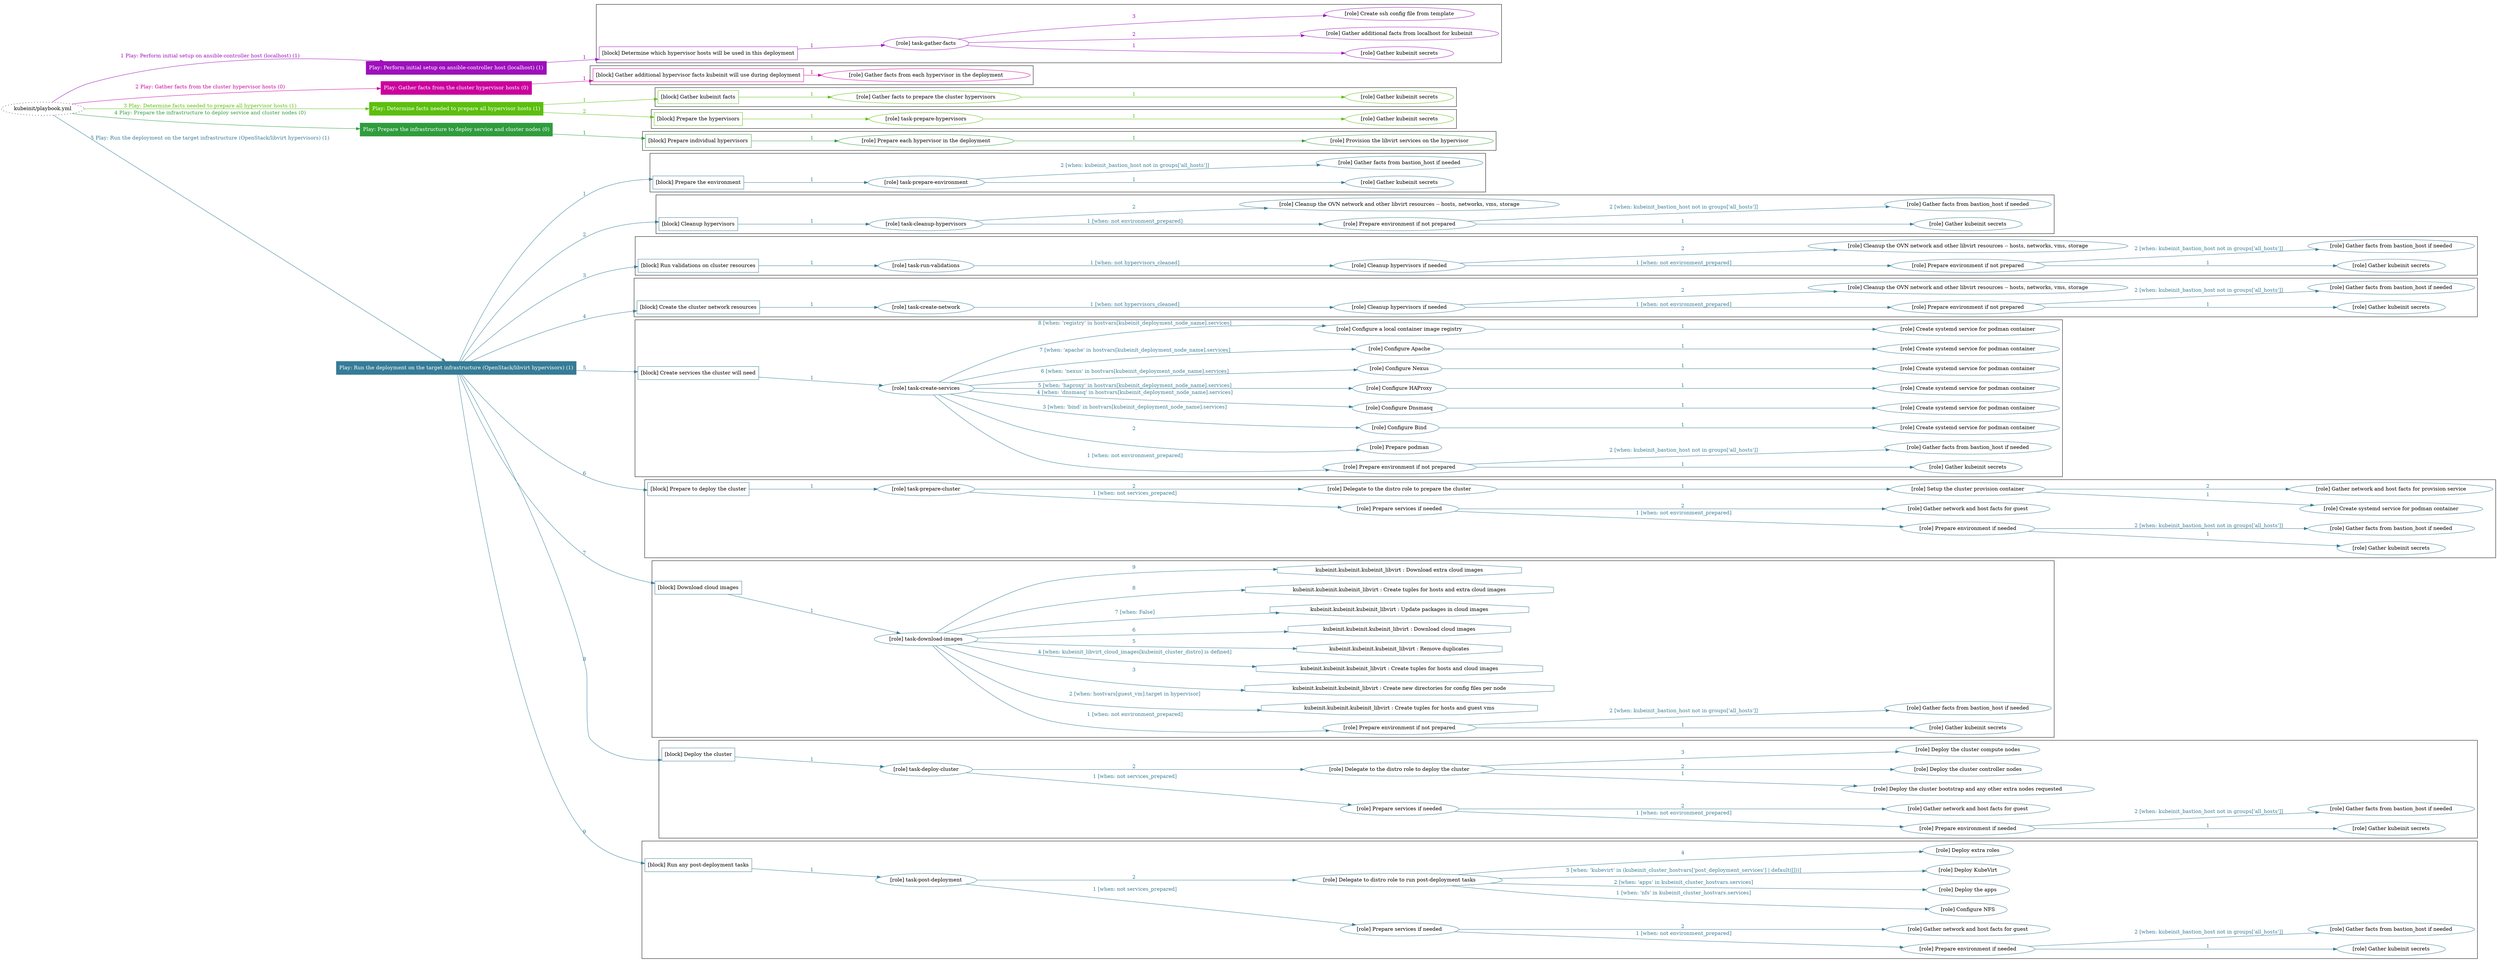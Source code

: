 digraph {
	graph [concentrate=true ordering=in rankdir=LR ratio=fill]
	edge [esep=5 sep=10]
	"kubeinit/playbook.yml" [URL="/home/runner/work/kubeinit/kubeinit/kubeinit/playbook.yml" id=playbook_fc5e6759 style=dotted]
	"kubeinit/playbook.yml" -> play_b475da2d [label="1 Play: Perform initial setup on ansible-controller host (localhost) (1)" color="#9e10bc" fontcolor="#9e10bc" id=edge_play_b475da2d labeltooltip="1 Play: Perform initial setup on ansible-controller host (localhost) (1)" tooltip="1 Play: Perform initial setup on ansible-controller host (localhost) (1)"]
	subgraph "Play: Perform initial setup on ansible-controller host (localhost) (1)" {
		play_b475da2d [label="Play: Perform initial setup on ansible-controller host (localhost) (1)" URL="/home/runner/work/kubeinit/kubeinit/kubeinit/playbook.yml" color="#9e10bc" fontcolor="#ffffff" id=play_b475da2d shape=box style=filled tooltip=localhost]
		play_b475da2d -> block_e7aa1f6e [label=1 color="#9e10bc" fontcolor="#9e10bc" id=edge_block_e7aa1f6e labeltooltip=1 tooltip=1]
		subgraph cluster_block_e7aa1f6e {
			block_e7aa1f6e [label="[block] Determine which hypervisor hosts will be used in this deployment" URL="/home/runner/work/kubeinit/kubeinit/kubeinit/playbook.yml" color="#9e10bc" id=block_e7aa1f6e labeltooltip="Determine which hypervisor hosts will be used in this deployment" shape=box tooltip="Determine which hypervisor hosts will be used in this deployment"]
			block_e7aa1f6e -> role_dd2f305f [label="1 " color="#9e10bc" fontcolor="#9e10bc" id=edge_role_dd2f305f labeltooltip="1 " tooltip="1 "]
			subgraph "task-gather-facts" {
				role_dd2f305f [label="[role] task-gather-facts" URL="/home/runner/work/kubeinit/kubeinit/kubeinit/playbook.yml" color="#9e10bc" id=role_dd2f305f tooltip="task-gather-facts"]
				role_dd2f305f -> role_f7449ebb [label="1 " color="#9e10bc" fontcolor="#9e10bc" id=edge_role_f7449ebb labeltooltip="1 " tooltip="1 "]
				subgraph "Gather kubeinit secrets" {
					role_f7449ebb [label="[role] Gather kubeinit secrets" URL="/home/runner/.ansible/collections/ansible_collections/kubeinit/kubeinit/roles/kubeinit_prepare/tasks/build_hypervisors_group.yml" color="#9e10bc" id=role_f7449ebb tooltip="Gather kubeinit secrets"]
				}
				role_dd2f305f -> role_ba2d5800 [label="2 " color="#9e10bc" fontcolor="#9e10bc" id=edge_role_ba2d5800 labeltooltip="2 " tooltip="2 "]
				subgraph "Gather additional facts from localhost for kubeinit" {
					role_ba2d5800 [label="[role] Gather additional facts from localhost for kubeinit" URL="/home/runner/.ansible/collections/ansible_collections/kubeinit/kubeinit/roles/kubeinit_prepare/tasks/build_hypervisors_group.yml" color="#9e10bc" id=role_ba2d5800 tooltip="Gather additional facts from localhost for kubeinit"]
				}
				role_dd2f305f -> role_0512c945 [label="3 " color="#9e10bc" fontcolor="#9e10bc" id=edge_role_0512c945 labeltooltip="3 " tooltip="3 "]
				subgraph "Create ssh config file from template" {
					role_0512c945 [label="[role] Create ssh config file from template" URL="/home/runner/.ansible/collections/ansible_collections/kubeinit/kubeinit/roles/kubeinit_prepare/tasks/build_hypervisors_group.yml" color="#9e10bc" id=role_0512c945 tooltip="Create ssh config file from template"]
				}
			}
		}
	}
	"kubeinit/playbook.yml" -> play_6c5a5aaa [label="2 Play: Gather facts from the cluster hypervisor hosts (0)" color="#cb019e" fontcolor="#cb019e" id=edge_play_6c5a5aaa labeltooltip="2 Play: Gather facts from the cluster hypervisor hosts (0)" tooltip="2 Play: Gather facts from the cluster hypervisor hosts (0)"]
	subgraph "Play: Gather facts from the cluster hypervisor hosts (0)" {
		play_6c5a5aaa [label="Play: Gather facts from the cluster hypervisor hosts (0)" URL="/home/runner/work/kubeinit/kubeinit/kubeinit/playbook.yml" color="#cb019e" fontcolor="#ffffff" id=play_6c5a5aaa shape=box style=filled tooltip="Play: Gather facts from the cluster hypervisor hosts (0)"]
		play_6c5a5aaa -> block_a486a180 [label=1 color="#cb019e" fontcolor="#cb019e" id=edge_block_a486a180 labeltooltip=1 tooltip=1]
		subgraph cluster_block_a486a180 {
			block_a486a180 [label="[block] Gather additional hypervisor facts kubeinit will use during deployment" URL="/home/runner/work/kubeinit/kubeinit/kubeinit/playbook.yml" color="#cb019e" id=block_a486a180 labeltooltip="Gather additional hypervisor facts kubeinit will use during deployment" shape=box tooltip="Gather additional hypervisor facts kubeinit will use during deployment"]
			block_a486a180 -> role_341b2ebb [label="1 " color="#cb019e" fontcolor="#cb019e" id=edge_role_341b2ebb labeltooltip="1 " tooltip="1 "]
			subgraph "Gather facts from each hypervisor in the deployment" {
				role_341b2ebb [label="[role] Gather facts from each hypervisor in the deployment" URL="/home/runner/work/kubeinit/kubeinit/kubeinit/playbook.yml" color="#cb019e" id=role_341b2ebb tooltip="Gather facts from each hypervisor in the deployment"]
			}
		}
	}
	"kubeinit/playbook.yml" -> play_3bdfeb32 [label="3 Play: Determine facts needed to prepare all hypervisor hosts (1)" color="#5cbf0d" fontcolor="#5cbf0d" id=edge_play_3bdfeb32 labeltooltip="3 Play: Determine facts needed to prepare all hypervisor hosts (1)" tooltip="3 Play: Determine facts needed to prepare all hypervisor hosts (1)"]
	subgraph "Play: Determine facts needed to prepare all hypervisor hosts (1)" {
		play_3bdfeb32 [label="Play: Determine facts needed to prepare all hypervisor hosts (1)" URL="/home/runner/work/kubeinit/kubeinit/kubeinit/playbook.yml" color="#5cbf0d" fontcolor="#ffffff" id=play_3bdfeb32 shape=box style=filled tooltip=localhost]
		play_3bdfeb32 -> block_646100e8 [label=1 color="#5cbf0d" fontcolor="#5cbf0d" id=edge_block_646100e8 labeltooltip=1 tooltip=1]
		subgraph cluster_block_646100e8 {
			block_646100e8 [label="[block] Gather kubeinit facts" URL="/home/runner/work/kubeinit/kubeinit/kubeinit/playbook.yml" color="#5cbf0d" id=block_646100e8 labeltooltip="Gather kubeinit facts" shape=box tooltip="Gather kubeinit facts"]
			block_646100e8 -> role_1ca30a86 [label="1 " color="#5cbf0d" fontcolor="#5cbf0d" id=edge_role_1ca30a86 labeltooltip="1 " tooltip="1 "]
			subgraph "Gather facts to prepare the cluster hypervisors" {
				role_1ca30a86 [label="[role] Gather facts to prepare the cluster hypervisors" URL="/home/runner/work/kubeinit/kubeinit/kubeinit/playbook.yml" color="#5cbf0d" id=role_1ca30a86 tooltip="Gather facts to prepare the cluster hypervisors"]
				role_1ca30a86 -> role_f3c46826 [label="1 " color="#5cbf0d" fontcolor="#5cbf0d" id=edge_role_f3c46826 labeltooltip="1 " tooltip="1 "]
				subgraph "Gather kubeinit secrets" {
					role_f3c46826 [label="[role] Gather kubeinit secrets" URL="/home/runner/.ansible/collections/ansible_collections/kubeinit/kubeinit/roles/kubeinit_prepare/tasks/gather_kubeinit_facts.yml" color="#5cbf0d" id=role_f3c46826 tooltip="Gather kubeinit secrets"]
				}
			}
		}
		play_3bdfeb32 -> block_d0fc6cea [label=2 color="#5cbf0d" fontcolor="#5cbf0d" id=edge_block_d0fc6cea labeltooltip=2 tooltip=2]
		subgraph cluster_block_d0fc6cea {
			block_d0fc6cea [label="[block] Prepare the hypervisors" URL="/home/runner/work/kubeinit/kubeinit/kubeinit/playbook.yml" color="#5cbf0d" id=block_d0fc6cea labeltooltip="Prepare the hypervisors" shape=box tooltip="Prepare the hypervisors"]
			block_d0fc6cea -> role_1b805715 [label="1 " color="#5cbf0d" fontcolor="#5cbf0d" id=edge_role_1b805715 labeltooltip="1 " tooltip="1 "]
			subgraph "task-prepare-hypervisors" {
				role_1b805715 [label="[role] task-prepare-hypervisors" URL="/home/runner/work/kubeinit/kubeinit/kubeinit/playbook.yml" color="#5cbf0d" id=role_1b805715 tooltip="task-prepare-hypervisors"]
				role_1b805715 -> role_59e50c81 [label="1 " color="#5cbf0d" fontcolor="#5cbf0d" id=edge_role_59e50c81 labeltooltip="1 " tooltip="1 "]
				subgraph "Gather kubeinit secrets" {
					role_59e50c81 [label="[role] Gather kubeinit secrets" URL="/home/runner/.ansible/collections/ansible_collections/kubeinit/kubeinit/roles/kubeinit_prepare/tasks/gather_kubeinit_facts.yml" color="#5cbf0d" id=role_59e50c81 tooltip="Gather kubeinit secrets"]
				}
			}
		}
	}
	"kubeinit/playbook.yml" -> play_4b622b94 [label="4 Play: Prepare the infrastructure to deploy service and cluster nodes (0)" color="#2f9d3e" fontcolor="#2f9d3e" id=edge_play_4b622b94 labeltooltip="4 Play: Prepare the infrastructure to deploy service and cluster nodes (0)" tooltip="4 Play: Prepare the infrastructure to deploy service and cluster nodes (0)"]
	subgraph "Play: Prepare the infrastructure to deploy service and cluster nodes (0)" {
		play_4b622b94 [label="Play: Prepare the infrastructure to deploy service and cluster nodes (0)" URL="/home/runner/work/kubeinit/kubeinit/kubeinit/playbook.yml" color="#2f9d3e" fontcolor="#ffffff" id=play_4b622b94 shape=box style=filled tooltip="Play: Prepare the infrastructure to deploy service and cluster nodes (0)"]
		play_4b622b94 -> block_42c81cd8 [label=1 color="#2f9d3e" fontcolor="#2f9d3e" id=edge_block_42c81cd8 labeltooltip=1 tooltip=1]
		subgraph cluster_block_42c81cd8 {
			block_42c81cd8 [label="[block] Prepare individual hypervisors" URL="/home/runner/work/kubeinit/kubeinit/kubeinit/playbook.yml" color="#2f9d3e" id=block_42c81cd8 labeltooltip="Prepare individual hypervisors" shape=box tooltip="Prepare individual hypervisors"]
			block_42c81cd8 -> role_eccac5aa [label="1 " color="#2f9d3e" fontcolor="#2f9d3e" id=edge_role_eccac5aa labeltooltip="1 " tooltip="1 "]
			subgraph "Prepare each hypervisor in the deployment" {
				role_eccac5aa [label="[role] Prepare each hypervisor in the deployment" URL="/home/runner/work/kubeinit/kubeinit/kubeinit/playbook.yml" color="#2f9d3e" id=role_eccac5aa tooltip="Prepare each hypervisor in the deployment"]
				role_eccac5aa -> role_6a9982ca [label="1 " color="#2f9d3e" fontcolor="#2f9d3e" id=edge_role_6a9982ca labeltooltip="1 " tooltip="1 "]
				subgraph "Provision the libvirt services on the hypervisor" {
					role_6a9982ca [label="[role] Provision the libvirt services on the hypervisor" URL="/home/runner/.ansible/collections/ansible_collections/kubeinit/kubeinit/roles/kubeinit_prepare/tasks/prepare_hypervisor.yml" color="#2f9d3e" id=role_6a9982ca tooltip="Provision the libvirt services on the hypervisor"]
				}
			}
		}
	}
	"kubeinit/playbook.yml" -> play_a15591f7 [label="5 Play: Run the deployment on the target infrastructure (OpenStack/libvirt hypervisors) (1)" color="#367c96" fontcolor="#367c96" id=edge_play_a15591f7 labeltooltip="5 Play: Run the deployment on the target infrastructure (OpenStack/libvirt hypervisors) (1)" tooltip="5 Play: Run the deployment on the target infrastructure (OpenStack/libvirt hypervisors) (1)"]
	subgraph "Play: Run the deployment on the target infrastructure (OpenStack/libvirt hypervisors) (1)" {
		play_a15591f7 [label="Play: Run the deployment on the target infrastructure (OpenStack/libvirt hypervisors) (1)" URL="/home/runner/work/kubeinit/kubeinit/kubeinit/playbook.yml" color="#367c96" fontcolor="#ffffff" id=play_a15591f7 shape=box style=filled tooltip=localhost]
		play_a15591f7 -> block_2ad37727 [label=1 color="#367c96" fontcolor="#367c96" id=edge_block_2ad37727 labeltooltip=1 tooltip=1]
		subgraph cluster_block_2ad37727 {
			block_2ad37727 [label="[block] Prepare the environment" URL="/home/runner/work/kubeinit/kubeinit/kubeinit/playbook.yml" color="#367c96" id=block_2ad37727 labeltooltip="Prepare the environment" shape=box tooltip="Prepare the environment"]
			block_2ad37727 -> role_d612385b [label="1 " color="#367c96" fontcolor="#367c96" id=edge_role_d612385b labeltooltip="1 " tooltip="1 "]
			subgraph "task-prepare-environment" {
				role_d612385b [label="[role] task-prepare-environment" URL="/home/runner/work/kubeinit/kubeinit/kubeinit/playbook.yml" color="#367c96" id=role_d612385b tooltip="task-prepare-environment"]
				role_d612385b -> role_2ef9c7bf [label="1 " color="#367c96" fontcolor="#367c96" id=edge_role_2ef9c7bf labeltooltip="1 " tooltip="1 "]
				subgraph "Gather kubeinit secrets" {
					role_2ef9c7bf [label="[role] Gather kubeinit secrets" URL="/home/runner/.ansible/collections/ansible_collections/kubeinit/kubeinit/roles/kubeinit_prepare/tasks/gather_kubeinit_facts.yml" color="#367c96" id=role_2ef9c7bf tooltip="Gather kubeinit secrets"]
				}
				role_d612385b -> role_474be877 [label="2 [when: kubeinit_bastion_host not in groups['all_hosts']]" color="#367c96" fontcolor="#367c96" id=edge_role_474be877 labeltooltip="2 [when: kubeinit_bastion_host not in groups['all_hosts']]" tooltip="2 [when: kubeinit_bastion_host not in groups['all_hosts']]"]
				subgraph "Gather facts from bastion_host if needed" {
					role_474be877 [label="[role] Gather facts from bastion_host if needed" URL="/home/runner/.ansible/collections/ansible_collections/kubeinit/kubeinit/roles/kubeinit_prepare/tasks/main.yml" color="#367c96" id=role_474be877 tooltip="Gather facts from bastion_host if needed"]
				}
			}
		}
		play_a15591f7 -> block_739794cf [label=2 color="#367c96" fontcolor="#367c96" id=edge_block_739794cf labeltooltip=2 tooltip=2]
		subgraph cluster_block_739794cf {
			block_739794cf [label="[block] Cleanup hypervisors" URL="/home/runner/work/kubeinit/kubeinit/kubeinit/playbook.yml" color="#367c96" id=block_739794cf labeltooltip="Cleanup hypervisors" shape=box tooltip="Cleanup hypervisors"]
			block_739794cf -> role_16b5ef5e [label="1 " color="#367c96" fontcolor="#367c96" id=edge_role_16b5ef5e labeltooltip="1 " tooltip="1 "]
			subgraph "task-cleanup-hypervisors" {
				role_16b5ef5e [label="[role] task-cleanup-hypervisors" URL="/home/runner/work/kubeinit/kubeinit/kubeinit/playbook.yml" color="#367c96" id=role_16b5ef5e tooltip="task-cleanup-hypervisors"]
				role_16b5ef5e -> role_7434769b [label="1 [when: not environment_prepared]" color="#367c96" fontcolor="#367c96" id=edge_role_7434769b labeltooltip="1 [when: not environment_prepared]" tooltip="1 [when: not environment_prepared]"]
				subgraph "Prepare environment if not prepared" {
					role_7434769b [label="[role] Prepare environment if not prepared" URL="/home/runner/.ansible/collections/ansible_collections/kubeinit/kubeinit/roles/kubeinit_libvirt/tasks/cleanup_hypervisors.yml" color="#367c96" id=role_7434769b tooltip="Prepare environment if not prepared"]
					role_7434769b -> role_9916c38d [label="1 " color="#367c96" fontcolor="#367c96" id=edge_role_9916c38d labeltooltip="1 " tooltip="1 "]
					subgraph "Gather kubeinit secrets" {
						role_9916c38d [label="[role] Gather kubeinit secrets" URL="/home/runner/.ansible/collections/ansible_collections/kubeinit/kubeinit/roles/kubeinit_prepare/tasks/gather_kubeinit_facts.yml" color="#367c96" id=role_9916c38d tooltip="Gather kubeinit secrets"]
					}
					role_7434769b -> role_595ee7be [label="2 [when: kubeinit_bastion_host not in groups['all_hosts']]" color="#367c96" fontcolor="#367c96" id=edge_role_595ee7be labeltooltip="2 [when: kubeinit_bastion_host not in groups['all_hosts']]" tooltip="2 [when: kubeinit_bastion_host not in groups['all_hosts']]"]
					subgraph "Gather facts from bastion_host if needed" {
						role_595ee7be [label="[role] Gather facts from bastion_host if needed" URL="/home/runner/.ansible/collections/ansible_collections/kubeinit/kubeinit/roles/kubeinit_prepare/tasks/main.yml" color="#367c96" id=role_595ee7be tooltip="Gather facts from bastion_host if needed"]
					}
				}
				role_16b5ef5e -> role_99fa0275 [label="2 " color="#367c96" fontcolor="#367c96" id=edge_role_99fa0275 labeltooltip="2 " tooltip="2 "]
				subgraph "Cleanup the OVN network and other libvirt resources -- hosts, networks, vms, storage" {
					role_99fa0275 [label="[role] Cleanup the OVN network and other libvirt resources -- hosts, networks, vms, storage" URL="/home/runner/.ansible/collections/ansible_collections/kubeinit/kubeinit/roles/kubeinit_libvirt/tasks/cleanup_hypervisors.yml" color="#367c96" id=role_99fa0275 tooltip="Cleanup the OVN network and other libvirt resources -- hosts, networks, vms, storage"]
				}
			}
		}
		play_a15591f7 -> block_9146afc2 [label=3 color="#367c96" fontcolor="#367c96" id=edge_block_9146afc2 labeltooltip=3 tooltip=3]
		subgraph cluster_block_9146afc2 {
			block_9146afc2 [label="[block] Run validations on cluster resources" URL="/home/runner/work/kubeinit/kubeinit/kubeinit/playbook.yml" color="#367c96" id=block_9146afc2 labeltooltip="Run validations on cluster resources" shape=box tooltip="Run validations on cluster resources"]
			block_9146afc2 -> role_4000dbd5 [label="1 " color="#367c96" fontcolor="#367c96" id=edge_role_4000dbd5 labeltooltip="1 " tooltip="1 "]
			subgraph "task-run-validations" {
				role_4000dbd5 [label="[role] task-run-validations" URL="/home/runner/work/kubeinit/kubeinit/kubeinit/playbook.yml" color="#367c96" id=role_4000dbd5 tooltip="task-run-validations"]
				role_4000dbd5 -> role_4b0ecc4b [label="1 [when: not hypervisors_cleaned]" color="#367c96" fontcolor="#367c96" id=edge_role_4b0ecc4b labeltooltip="1 [when: not hypervisors_cleaned]" tooltip="1 [when: not hypervisors_cleaned]"]
				subgraph "Cleanup hypervisors if needed" {
					role_4b0ecc4b [label="[role] Cleanup hypervisors if needed" URL="/home/runner/.ansible/collections/ansible_collections/kubeinit/kubeinit/roles/kubeinit_validations/tasks/main.yml" color="#367c96" id=role_4b0ecc4b tooltip="Cleanup hypervisors if needed"]
					role_4b0ecc4b -> role_877fccad [label="1 [when: not environment_prepared]" color="#367c96" fontcolor="#367c96" id=edge_role_877fccad labeltooltip="1 [when: not environment_prepared]" tooltip="1 [when: not environment_prepared]"]
					subgraph "Prepare environment if not prepared" {
						role_877fccad [label="[role] Prepare environment if not prepared" URL="/home/runner/.ansible/collections/ansible_collections/kubeinit/kubeinit/roles/kubeinit_libvirt/tasks/cleanup_hypervisors.yml" color="#367c96" id=role_877fccad tooltip="Prepare environment if not prepared"]
						role_877fccad -> role_ecd1c2d5 [label="1 " color="#367c96" fontcolor="#367c96" id=edge_role_ecd1c2d5 labeltooltip="1 " tooltip="1 "]
						subgraph "Gather kubeinit secrets" {
							role_ecd1c2d5 [label="[role] Gather kubeinit secrets" URL="/home/runner/.ansible/collections/ansible_collections/kubeinit/kubeinit/roles/kubeinit_prepare/tasks/gather_kubeinit_facts.yml" color="#367c96" id=role_ecd1c2d5 tooltip="Gather kubeinit secrets"]
						}
						role_877fccad -> role_4caf4e0b [label="2 [when: kubeinit_bastion_host not in groups['all_hosts']]" color="#367c96" fontcolor="#367c96" id=edge_role_4caf4e0b labeltooltip="2 [when: kubeinit_bastion_host not in groups['all_hosts']]" tooltip="2 [when: kubeinit_bastion_host not in groups['all_hosts']]"]
						subgraph "Gather facts from bastion_host if needed" {
							role_4caf4e0b [label="[role] Gather facts from bastion_host if needed" URL="/home/runner/.ansible/collections/ansible_collections/kubeinit/kubeinit/roles/kubeinit_prepare/tasks/main.yml" color="#367c96" id=role_4caf4e0b tooltip="Gather facts from bastion_host if needed"]
						}
					}
					role_4b0ecc4b -> role_3add6fbe [label="2 " color="#367c96" fontcolor="#367c96" id=edge_role_3add6fbe labeltooltip="2 " tooltip="2 "]
					subgraph "Cleanup the OVN network and other libvirt resources -- hosts, networks, vms, storage" {
						role_3add6fbe [label="[role] Cleanup the OVN network and other libvirt resources -- hosts, networks, vms, storage" URL="/home/runner/.ansible/collections/ansible_collections/kubeinit/kubeinit/roles/kubeinit_libvirt/tasks/cleanup_hypervisors.yml" color="#367c96" id=role_3add6fbe tooltip="Cleanup the OVN network and other libvirt resources -- hosts, networks, vms, storage"]
					}
				}
			}
		}
		play_a15591f7 -> block_83038416 [label=4 color="#367c96" fontcolor="#367c96" id=edge_block_83038416 labeltooltip=4 tooltip=4]
		subgraph cluster_block_83038416 {
			block_83038416 [label="[block] Create the cluster network resources" URL="/home/runner/work/kubeinit/kubeinit/kubeinit/playbook.yml" color="#367c96" id=block_83038416 labeltooltip="Create the cluster network resources" shape=box tooltip="Create the cluster network resources"]
			block_83038416 -> role_aff2a6f0 [label="1 " color="#367c96" fontcolor="#367c96" id=edge_role_aff2a6f0 labeltooltip="1 " tooltip="1 "]
			subgraph "task-create-network" {
				role_aff2a6f0 [label="[role] task-create-network" URL="/home/runner/work/kubeinit/kubeinit/kubeinit/playbook.yml" color="#367c96" id=role_aff2a6f0 tooltip="task-create-network"]
				role_aff2a6f0 -> role_d992f8fd [label="1 [when: not hypervisors_cleaned]" color="#367c96" fontcolor="#367c96" id=edge_role_d992f8fd labeltooltip="1 [when: not hypervisors_cleaned]" tooltip="1 [when: not hypervisors_cleaned]"]
				subgraph "Cleanup hypervisors if needed" {
					role_d992f8fd [label="[role] Cleanup hypervisors if needed" URL="/home/runner/.ansible/collections/ansible_collections/kubeinit/kubeinit/roles/kubeinit_libvirt/tasks/create_network.yml" color="#367c96" id=role_d992f8fd tooltip="Cleanup hypervisors if needed"]
					role_d992f8fd -> role_e0bddea7 [label="1 [when: not environment_prepared]" color="#367c96" fontcolor="#367c96" id=edge_role_e0bddea7 labeltooltip="1 [when: not environment_prepared]" tooltip="1 [when: not environment_prepared]"]
					subgraph "Prepare environment if not prepared" {
						role_e0bddea7 [label="[role] Prepare environment if not prepared" URL="/home/runner/.ansible/collections/ansible_collections/kubeinit/kubeinit/roles/kubeinit_libvirt/tasks/cleanup_hypervisors.yml" color="#367c96" id=role_e0bddea7 tooltip="Prepare environment if not prepared"]
						role_e0bddea7 -> role_242af416 [label="1 " color="#367c96" fontcolor="#367c96" id=edge_role_242af416 labeltooltip="1 " tooltip="1 "]
						subgraph "Gather kubeinit secrets" {
							role_242af416 [label="[role] Gather kubeinit secrets" URL="/home/runner/.ansible/collections/ansible_collections/kubeinit/kubeinit/roles/kubeinit_prepare/tasks/gather_kubeinit_facts.yml" color="#367c96" id=role_242af416 tooltip="Gather kubeinit secrets"]
						}
						role_e0bddea7 -> role_11745d33 [label="2 [when: kubeinit_bastion_host not in groups['all_hosts']]" color="#367c96" fontcolor="#367c96" id=edge_role_11745d33 labeltooltip="2 [when: kubeinit_bastion_host not in groups['all_hosts']]" tooltip="2 [when: kubeinit_bastion_host not in groups['all_hosts']]"]
						subgraph "Gather facts from bastion_host if needed" {
							role_11745d33 [label="[role] Gather facts from bastion_host if needed" URL="/home/runner/.ansible/collections/ansible_collections/kubeinit/kubeinit/roles/kubeinit_prepare/tasks/main.yml" color="#367c96" id=role_11745d33 tooltip="Gather facts from bastion_host if needed"]
						}
					}
					role_d992f8fd -> role_7f50f047 [label="2 " color="#367c96" fontcolor="#367c96" id=edge_role_7f50f047 labeltooltip="2 " tooltip="2 "]
					subgraph "Cleanup the OVN network and other libvirt resources -- hosts, networks, vms, storage" {
						role_7f50f047 [label="[role] Cleanup the OVN network and other libvirt resources -- hosts, networks, vms, storage" URL="/home/runner/.ansible/collections/ansible_collections/kubeinit/kubeinit/roles/kubeinit_libvirt/tasks/cleanup_hypervisors.yml" color="#367c96" id=role_7f50f047 tooltip="Cleanup the OVN network and other libvirt resources -- hosts, networks, vms, storage"]
					}
				}
			}
		}
		play_a15591f7 -> block_90daa76a [label=5 color="#367c96" fontcolor="#367c96" id=edge_block_90daa76a labeltooltip=5 tooltip=5]
		subgraph cluster_block_90daa76a {
			block_90daa76a [label="[block] Create services the cluster will need" URL="/home/runner/work/kubeinit/kubeinit/kubeinit/playbook.yml" color="#367c96" id=block_90daa76a labeltooltip="Create services the cluster will need" shape=box tooltip="Create services the cluster will need"]
			block_90daa76a -> role_b5a2f1c4 [label="1 " color="#367c96" fontcolor="#367c96" id=edge_role_b5a2f1c4 labeltooltip="1 " tooltip="1 "]
			subgraph "task-create-services" {
				role_b5a2f1c4 [label="[role] task-create-services" URL="/home/runner/work/kubeinit/kubeinit/kubeinit/playbook.yml" color="#367c96" id=role_b5a2f1c4 tooltip="task-create-services"]
				role_b5a2f1c4 -> role_d01470cf [label="1 [when: not environment_prepared]" color="#367c96" fontcolor="#367c96" id=edge_role_d01470cf labeltooltip="1 [when: not environment_prepared]" tooltip="1 [when: not environment_prepared]"]
				subgraph "Prepare environment if not prepared" {
					role_d01470cf [label="[role] Prepare environment if not prepared" URL="/home/runner/.ansible/collections/ansible_collections/kubeinit/kubeinit/roles/kubeinit_services/tasks/main.yml" color="#367c96" id=role_d01470cf tooltip="Prepare environment if not prepared"]
					role_d01470cf -> role_ebe123ee [label="1 " color="#367c96" fontcolor="#367c96" id=edge_role_ebe123ee labeltooltip="1 " tooltip="1 "]
					subgraph "Gather kubeinit secrets" {
						role_ebe123ee [label="[role] Gather kubeinit secrets" URL="/home/runner/.ansible/collections/ansible_collections/kubeinit/kubeinit/roles/kubeinit_prepare/tasks/gather_kubeinit_facts.yml" color="#367c96" id=role_ebe123ee tooltip="Gather kubeinit secrets"]
					}
					role_d01470cf -> role_5d818218 [label="2 [when: kubeinit_bastion_host not in groups['all_hosts']]" color="#367c96" fontcolor="#367c96" id=edge_role_5d818218 labeltooltip="2 [when: kubeinit_bastion_host not in groups['all_hosts']]" tooltip="2 [when: kubeinit_bastion_host not in groups['all_hosts']]"]
					subgraph "Gather facts from bastion_host if needed" {
						role_5d818218 [label="[role] Gather facts from bastion_host if needed" URL="/home/runner/.ansible/collections/ansible_collections/kubeinit/kubeinit/roles/kubeinit_prepare/tasks/main.yml" color="#367c96" id=role_5d818218 tooltip="Gather facts from bastion_host if needed"]
					}
				}
				role_b5a2f1c4 -> role_3345d85b [label="2 " color="#367c96" fontcolor="#367c96" id=edge_role_3345d85b labeltooltip="2 " tooltip="2 "]
				subgraph "Prepare podman" {
					role_3345d85b [label="[role] Prepare podman" URL="/home/runner/.ansible/collections/ansible_collections/kubeinit/kubeinit/roles/kubeinit_services/tasks/00_create_service_pod.yml" color="#367c96" id=role_3345d85b tooltip="Prepare podman"]
				}
				role_b5a2f1c4 -> role_68d707e3 [label="3 [when: 'bind' in hostvars[kubeinit_deployment_node_name].services]" color="#367c96" fontcolor="#367c96" id=edge_role_68d707e3 labeltooltip="3 [when: 'bind' in hostvars[kubeinit_deployment_node_name].services]" tooltip="3 [when: 'bind' in hostvars[kubeinit_deployment_node_name].services]"]
				subgraph "Configure Bind" {
					role_68d707e3 [label="[role] Configure Bind" URL="/home/runner/.ansible/collections/ansible_collections/kubeinit/kubeinit/roles/kubeinit_services/tasks/start_services_containers.yml" color="#367c96" id=role_68d707e3 tooltip="Configure Bind"]
					role_68d707e3 -> role_43b19f9c [label="1 " color="#367c96" fontcolor="#367c96" id=edge_role_43b19f9c labeltooltip="1 " tooltip="1 "]
					subgraph "Create systemd service for podman container" {
						role_43b19f9c [label="[role] Create systemd service for podman container" URL="/home/runner/.ansible/collections/ansible_collections/kubeinit/kubeinit/roles/kubeinit_bind/tasks/main.yml" color="#367c96" id=role_43b19f9c tooltip="Create systemd service for podman container"]
					}
				}
				role_b5a2f1c4 -> role_89a5f876 [label="4 [when: 'dnsmasq' in hostvars[kubeinit_deployment_node_name].services]" color="#367c96" fontcolor="#367c96" id=edge_role_89a5f876 labeltooltip="4 [when: 'dnsmasq' in hostvars[kubeinit_deployment_node_name].services]" tooltip="4 [when: 'dnsmasq' in hostvars[kubeinit_deployment_node_name].services]"]
				subgraph "Configure Dnsmasq" {
					role_89a5f876 [label="[role] Configure Dnsmasq" URL="/home/runner/.ansible/collections/ansible_collections/kubeinit/kubeinit/roles/kubeinit_services/tasks/start_services_containers.yml" color="#367c96" id=role_89a5f876 tooltip="Configure Dnsmasq"]
					role_89a5f876 -> role_c7d58b6d [label="1 " color="#367c96" fontcolor="#367c96" id=edge_role_c7d58b6d labeltooltip="1 " tooltip="1 "]
					subgraph "Create systemd service for podman container" {
						role_c7d58b6d [label="[role] Create systemd service for podman container" URL="/home/runner/.ansible/collections/ansible_collections/kubeinit/kubeinit/roles/kubeinit_dnsmasq/tasks/main.yml" color="#367c96" id=role_c7d58b6d tooltip="Create systemd service for podman container"]
					}
				}
				role_b5a2f1c4 -> role_397e2a74 [label="5 [when: 'haproxy' in hostvars[kubeinit_deployment_node_name].services]" color="#367c96" fontcolor="#367c96" id=edge_role_397e2a74 labeltooltip="5 [when: 'haproxy' in hostvars[kubeinit_deployment_node_name].services]" tooltip="5 [when: 'haproxy' in hostvars[kubeinit_deployment_node_name].services]"]
				subgraph "Configure HAProxy" {
					role_397e2a74 [label="[role] Configure HAProxy" URL="/home/runner/.ansible/collections/ansible_collections/kubeinit/kubeinit/roles/kubeinit_services/tasks/start_services_containers.yml" color="#367c96" id=role_397e2a74 tooltip="Configure HAProxy"]
					role_397e2a74 -> role_3dc79ed6 [label="1 " color="#367c96" fontcolor="#367c96" id=edge_role_3dc79ed6 labeltooltip="1 " tooltip="1 "]
					subgraph "Create systemd service for podman container" {
						role_3dc79ed6 [label="[role] Create systemd service for podman container" URL="/home/runner/.ansible/collections/ansible_collections/kubeinit/kubeinit/roles/kubeinit_haproxy/tasks/main.yml" color="#367c96" id=role_3dc79ed6 tooltip="Create systemd service for podman container"]
					}
				}
				role_b5a2f1c4 -> role_0ad7cb10 [label="6 [when: 'nexus' in hostvars[kubeinit_deployment_node_name].services]" color="#367c96" fontcolor="#367c96" id=edge_role_0ad7cb10 labeltooltip="6 [when: 'nexus' in hostvars[kubeinit_deployment_node_name].services]" tooltip="6 [when: 'nexus' in hostvars[kubeinit_deployment_node_name].services]"]
				subgraph "Configure Nexus" {
					role_0ad7cb10 [label="[role] Configure Nexus" URL="/home/runner/.ansible/collections/ansible_collections/kubeinit/kubeinit/roles/kubeinit_services/tasks/start_services_containers.yml" color="#367c96" id=role_0ad7cb10 tooltip="Configure Nexus"]
					role_0ad7cb10 -> role_fa7ba69b [label="1 " color="#367c96" fontcolor="#367c96" id=edge_role_fa7ba69b labeltooltip="1 " tooltip="1 "]
					subgraph "Create systemd service for podman container" {
						role_fa7ba69b [label="[role] Create systemd service for podman container" URL="/home/runner/.ansible/collections/ansible_collections/kubeinit/kubeinit/roles/kubeinit_nexus/tasks/main.yml" color="#367c96" id=role_fa7ba69b tooltip="Create systemd service for podman container"]
					}
				}
				role_b5a2f1c4 -> role_2336a8bb [label="7 [when: 'apache' in hostvars[kubeinit_deployment_node_name].services]" color="#367c96" fontcolor="#367c96" id=edge_role_2336a8bb labeltooltip="7 [when: 'apache' in hostvars[kubeinit_deployment_node_name].services]" tooltip="7 [when: 'apache' in hostvars[kubeinit_deployment_node_name].services]"]
				subgraph "Configure Apache" {
					role_2336a8bb [label="[role] Configure Apache" URL="/home/runner/.ansible/collections/ansible_collections/kubeinit/kubeinit/roles/kubeinit_services/tasks/start_services_containers.yml" color="#367c96" id=role_2336a8bb tooltip="Configure Apache"]
					role_2336a8bb -> role_96464d77 [label="1 " color="#367c96" fontcolor="#367c96" id=edge_role_96464d77 labeltooltip="1 " tooltip="1 "]
					subgraph "Create systemd service for podman container" {
						role_96464d77 [label="[role] Create systemd service for podman container" URL="/home/runner/.ansible/collections/ansible_collections/kubeinit/kubeinit/roles/kubeinit_apache/tasks/main.yml" color="#367c96" id=role_96464d77 tooltip="Create systemd service for podman container"]
					}
				}
				role_b5a2f1c4 -> role_f218ed82 [label="8 [when: 'registry' in hostvars[kubeinit_deployment_node_name].services]" color="#367c96" fontcolor="#367c96" id=edge_role_f218ed82 labeltooltip="8 [when: 'registry' in hostvars[kubeinit_deployment_node_name].services]" tooltip="8 [when: 'registry' in hostvars[kubeinit_deployment_node_name].services]"]
				subgraph "Configure a local container image registry" {
					role_f218ed82 [label="[role] Configure a local container image registry" URL="/home/runner/.ansible/collections/ansible_collections/kubeinit/kubeinit/roles/kubeinit_services/tasks/start_services_containers.yml" color="#367c96" id=role_f218ed82 tooltip="Configure a local container image registry"]
					role_f218ed82 -> role_2d353cab [label="1 " color="#367c96" fontcolor="#367c96" id=edge_role_2d353cab labeltooltip="1 " tooltip="1 "]
					subgraph "Create systemd service for podman container" {
						role_2d353cab [label="[role] Create systemd service for podman container" URL="/home/runner/.ansible/collections/ansible_collections/kubeinit/kubeinit/roles/kubeinit_registry/tasks/main.yml" color="#367c96" id=role_2d353cab tooltip="Create systemd service for podman container"]
					}
				}
			}
		}
		play_a15591f7 -> block_76693e2e [label=6 color="#367c96" fontcolor="#367c96" id=edge_block_76693e2e labeltooltip=6 tooltip=6]
		subgraph cluster_block_76693e2e {
			block_76693e2e [label="[block] Prepare to deploy the cluster" URL="/home/runner/work/kubeinit/kubeinit/kubeinit/playbook.yml" color="#367c96" id=block_76693e2e labeltooltip="Prepare to deploy the cluster" shape=box tooltip="Prepare to deploy the cluster"]
			block_76693e2e -> role_911d2852 [label="1 " color="#367c96" fontcolor="#367c96" id=edge_role_911d2852 labeltooltip="1 " tooltip="1 "]
			subgraph "task-prepare-cluster" {
				role_911d2852 [label="[role] task-prepare-cluster" URL="/home/runner/work/kubeinit/kubeinit/kubeinit/playbook.yml" color="#367c96" id=role_911d2852 tooltip="task-prepare-cluster"]
				role_911d2852 -> role_4c9ecd8e [label="1 [when: not services_prepared]" color="#367c96" fontcolor="#367c96" id=edge_role_4c9ecd8e labeltooltip="1 [when: not services_prepared]" tooltip="1 [when: not services_prepared]"]
				subgraph "Prepare services if needed" {
					role_4c9ecd8e [label="[role] Prepare services if needed" URL="/home/runner/.ansible/collections/ansible_collections/kubeinit/kubeinit/roles/kubeinit_prepare/tasks/prepare_cluster.yml" color="#367c96" id=role_4c9ecd8e tooltip="Prepare services if needed"]
					role_4c9ecd8e -> role_2adeb247 [label="1 [when: not environment_prepared]" color="#367c96" fontcolor="#367c96" id=edge_role_2adeb247 labeltooltip="1 [when: not environment_prepared]" tooltip="1 [when: not environment_prepared]"]
					subgraph "Prepare environment if needed" {
						role_2adeb247 [label="[role] Prepare environment if needed" URL="/home/runner/.ansible/collections/ansible_collections/kubeinit/kubeinit/roles/kubeinit_services/tasks/prepare_services.yml" color="#367c96" id=role_2adeb247 tooltip="Prepare environment if needed"]
						role_2adeb247 -> role_a325c5db [label="1 " color="#367c96" fontcolor="#367c96" id=edge_role_a325c5db labeltooltip="1 " tooltip="1 "]
						subgraph "Gather kubeinit secrets" {
							role_a325c5db [label="[role] Gather kubeinit secrets" URL="/home/runner/.ansible/collections/ansible_collections/kubeinit/kubeinit/roles/kubeinit_prepare/tasks/gather_kubeinit_facts.yml" color="#367c96" id=role_a325c5db tooltip="Gather kubeinit secrets"]
						}
						role_2adeb247 -> role_c2255f1b [label="2 [when: kubeinit_bastion_host not in groups['all_hosts']]" color="#367c96" fontcolor="#367c96" id=edge_role_c2255f1b labeltooltip="2 [when: kubeinit_bastion_host not in groups['all_hosts']]" tooltip="2 [when: kubeinit_bastion_host not in groups['all_hosts']]"]
						subgraph "Gather facts from bastion_host if needed" {
							role_c2255f1b [label="[role] Gather facts from bastion_host if needed" URL="/home/runner/.ansible/collections/ansible_collections/kubeinit/kubeinit/roles/kubeinit_prepare/tasks/main.yml" color="#367c96" id=role_c2255f1b tooltip="Gather facts from bastion_host if needed"]
						}
					}
					role_4c9ecd8e -> role_4785de26 [label="2 " color="#367c96" fontcolor="#367c96" id=edge_role_4785de26 labeltooltip="2 " tooltip="2 "]
					subgraph "Gather network and host facts for guest" {
						role_4785de26 [label="[role] Gather network and host facts for guest" URL="/home/runner/.ansible/collections/ansible_collections/kubeinit/kubeinit/roles/kubeinit_services/tasks/prepare_services.yml" color="#367c96" id=role_4785de26 tooltip="Gather network and host facts for guest"]
					}
				}
				role_911d2852 -> role_585d83c4 [label="2 " color="#367c96" fontcolor="#367c96" id=edge_role_585d83c4 labeltooltip="2 " tooltip="2 "]
				subgraph "Delegate to the distro role to prepare the cluster" {
					role_585d83c4 [label="[role] Delegate to the distro role to prepare the cluster" URL="/home/runner/.ansible/collections/ansible_collections/kubeinit/kubeinit/roles/kubeinit_prepare/tasks/prepare_cluster.yml" color="#367c96" id=role_585d83c4 tooltip="Delegate to the distro role to prepare the cluster"]
					role_585d83c4 -> role_386b6a3f [label="1 " color="#367c96" fontcolor="#367c96" id=edge_role_386b6a3f labeltooltip="1 " tooltip="1 "]
					subgraph "Setup the cluster provision container" {
						role_386b6a3f [label="[role] Setup the cluster provision container" URL="/home/runner/.ansible/collections/ansible_collections/kubeinit/kubeinit/roles/kubeinit_openshift/tasks/prepare_cluster.yml" color="#367c96" id=role_386b6a3f tooltip="Setup the cluster provision container"]
						role_386b6a3f -> role_0b06113d [label="1 " color="#367c96" fontcolor="#367c96" id=edge_role_0b06113d labeltooltip="1 " tooltip="1 "]
						subgraph "Create systemd service for podman container" {
							role_0b06113d [label="[role] Create systemd service for podman container" URL="/home/runner/.ansible/collections/ansible_collections/kubeinit/kubeinit/roles/kubeinit_services/tasks/create_provision_container.yml" color="#367c96" id=role_0b06113d tooltip="Create systemd service for podman container"]
						}
						role_386b6a3f -> role_deb5846a [label="2 " color="#367c96" fontcolor="#367c96" id=edge_role_deb5846a labeltooltip="2 " tooltip="2 "]
						subgraph "Gather network and host facts for provision service" {
							role_deb5846a [label="[role] Gather network and host facts for provision service" URL="/home/runner/.ansible/collections/ansible_collections/kubeinit/kubeinit/roles/kubeinit_services/tasks/create_provision_container.yml" color="#367c96" id=role_deb5846a tooltip="Gather network and host facts for provision service"]
						}
					}
				}
			}
		}
		play_a15591f7 -> block_2f35b392 [label=7 color="#367c96" fontcolor="#367c96" id=edge_block_2f35b392 labeltooltip=7 tooltip=7]
		subgraph cluster_block_2f35b392 {
			block_2f35b392 [label="[block] Download cloud images" URL="/home/runner/work/kubeinit/kubeinit/kubeinit/playbook.yml" color="#367c96" id=block_2f35b392 labeltooltip="Download cloud images" shape=box tooltip="Download cloud images"]
			block_2f35b392 -> role_0120cadb [label="1 " color="#367c96" fontcolor="#367c96" id=edge_role_0120cadb labeltooltip="1 " tooltip="1 "]
			subgraph "task-download-images" {
				role_0120cadb [label="[role] task-download-images" URL="/home/runner/work/kubeinit/kubeinit/kubeinit/playbook.yml" color="#367c96" id=role_0120cadb tooltip="task-download-images"]
				role_0120cadb -> role_2d00e93d [label="1 [when: not environment_prepared]" color="#367c96" fontcolor="#367c96" id=edge_role_2d00e93d labeltooltip="1 [when: not environment_prepared]" tooltip="1 [when: not environment_prepared]"]
				subgraph "Prepare environment if not prepared" {
					role_2d00e93d [label="[role] Prepare environment if not prepared" URL="/home/runner/.ansible/collections/ansible_collections/kubeinit/kubeinit/roles/kubeinit_libvirt/tasks/download_cloud_images.yml" color="#367c96" id=role_2d00e93d tooltip="Prepare environment if not prepared"]
					role_2d00e93d -> role_101ab04a [label="1 " color="#367c96" fontcolor="#367c96" id=edge_role_101ab04a labeltooltip="1 " tooltip="1 "]
					subgraph "Gather kubeinit secrets" {
						role_101ab04a [label="[role] Gather kubeinit secrets" URL="/home/runner/.ansible/collections/ansible_collections/kubeinit/kubeinit/roles/kubeinit_prepare/tasks/gather_kubeinit_facts.yml" color="#367c96" id=role_101ab04a tooltip="Gather kubeinit secrets"]
					}
					role_2d00e93d -> role_dc379ca5 [label="2 [when: kubeinit_bastion_host not in groups['all_hosts']]" color="#367c96" fontcolor="#367c96" id=edge_role_dc379ca5 labeltooltip="2 [when: kubeinit_bastion_host not in groups['all_hosts']]" tooltip="2 [when: kubeinit_bastion_host not in groups['all_hosts']]"]
					subgraph "Gather facts from bastion_host if needed" {
						role_dc379ca5 [label="[role] Gather facts from bastion_host if needed" URL="/home/runner/.ansible/collections/ansible_collections/kubeinit/kubeinit/roles/kubeinit_prepare/tasks/main.yml" color="#367c96" id=role_dc379ca5 tooltip="Gather facts from bastion_host if needed"]
					}
				}
				task_449c5d19 [label="kubeinit.kubeinit.kubeinit_libvirt : Create tuples for hosts and guest vms" URL="/home/runner/.ansible/collections/ansible_collections/kubeinit/kubeinit/roles/kubeinit_libvirt/tasks/download_cloud_images.yml" color="#367c96" id=task_449c5d19 shape=octagon tooltip="kubeinit.kubeinit.kubeinit_libvirt : Create tuples for hosts and guest vms"]
				role_0120cadb -> task_449c5d19 [label="2 [when: hostvars[guest_vm].target in hypervisor]" color="#367c96" fontcolor="#367c96" id=edge_task_449c5d19 labeltooltip="2 [when: hostvars[guest_vm].target in hypervisor]" tooltip="2 [when: hostvars[guest_vm].target in hypervisor]"]
				task_a7f84259 [label="kubeinit.kubeinit.kubeinit_libvirt : Create new directories for config files per node" URL="/home/runner/.ansible/collections/ansible_collections/kubeinit/kubeinit/roles/kubeinit_libvirt/tasks/download_cloud_images.yml" color="#367c96" id=task_a7f84259 shape=octagon tooltip="kubeinit.kubeinit.kubeinit_libvirt : Create new directories for config files per node"]
				role_0120cadb -> task_a7f84259 [label="3 " color="#367c96" fontcolor="#367c96" id=edge_task_a7f84259 labeltooltip="3 " tooltip="3 "]
				task_a7070396 [label="kubeinit.kubeinit.kubeinit_libvirt : Create tuples for hosts and cloud images" URL="/home/runner/.ansible/collections/ansible_collections/kubeinit/kubeinit/roles/kubeinit_libvirt/tasks/download_cloud_images.yml" color="#367c96" id=task_a7070396 shape=octagon tooltip="kubeinit.kubeinit.kubeinit_libvirt : Create tuples for hosts and cloud images"]
				role_0120cadb -> task_a7070396 [label="4 [when: kubeinit_libvirt_cloud_images[kubeinit_cluster_distro] is defined]" color="#367c96" fontcolor="#367c96" id=edge_task_a7070396 labeltooltip="4 [when: kubeinit_libvirt_cloud_images[kubeinit_cluster_distro] is defined]" tooltip="4 [when: kubeinit_libvirt_cloud_images[kubeinit_cluster_distro] is defined]"]
				task_d68959e1 [label="kubeinit.kubeinit.kubeinit_libvirt : Remove duplicates" URL="/home/runner/.ansible/collections/ansible_collections/kubeinit/kubeinit/roles/kubeinit_libvirt/tasks/download_cloud_images.yml" color="#367c96" id=task_d68959e1 shape=octagon tooltip="kubeinit.kubeinit.kubeinit_libvirt : Remove duplicates"]
				role_0120cadb -> task_d68959e1 [label="5 " color="#367c96" fontcolor="#367c96" id=edge_task_d68959e1 labeltooltip="5 " tooltip="5 "]
				task_76371a68 [label="kubeinit.kubeinit.kubeinit_libvirt : Download cloud images" URL="/home/runner/.ansible/collections/ansible_collections/kubeinit/kubeinit/roles/kubeinit_libvirt/tasks/download_cloud_images.yml" color="#367c96" id=task_76371a68 shape=octagon tooltip="kubeinit.kubeinit.kubeinit_libvirt : Download cloud images"]
				role_0120cadb -> task_76371a68 [label="6 " color="#367c96" fontcolor="#367c96" id=edge_task_76371a68 labeltooltip="6 " tooltip="6 "]
				task_cd18bc7a [label="kubeinit.kubeinit.kubeinit_libvirt : Update packages in cloud images" URL="/home/runner/.ansible/collections/ansible_collections/kubeinit/kubeinit/roles/kubeinit_libvirt/tasks/download_cloud_images.yml" color="#367c96" id=task_cd18bc7a shape=octagon tooltip="kubeinit.kubeinit.kubeinit_libvirt : Update packages in cloud images"]
				role_0120cadb -> task_cd18bc7a [label="7 [when: False]" color="#367c96" fontcolor="#367c96" id=edge_task_cd18bc7a labeltooltip="7 [when: False]" tooltip="7 [when: False]"]
				task_2670451b [label="kubeinit.kubeinit.kubeinit_libvirt : Create tuples for hosts and extra cloud images" URL="/home/runner/.ansible/collections/ansible_collections/kubeinit/kubeinit/roles/kubeinit_libvirt/tasks/download_cloud_images.yml" color="#367c96" id=task_2670451b shape=octagon tooltip="kubeinit.kubeinit.kubeinit_libvirt : Create tuples for hosts and extra cloud images"]
				role_0120cadb -> task_2670451b [label="8 " color="#367c96" fontcolor="#367c96" id=edge_task_2670451b labeltooltip="8 " tooltip="8 "]
				task_5eb9380f [label="kubeinit.kubeinit.kubeinit_libvirt : Download extra cloud images" URL="/home/runner/.ansible/collections/ansible_collections/kubeinit/kubeinit/roles/kubeinit_libvirt/tasks/download_cloud_images.yml" color="#367c96" id=task_5eb9380f shape=octagon tooltip="kubeinit.kubeinit.kubeinit_libvirt : Download extra cloud images"]
				role_0120cadb -> task_5eb9380f [label="9 " color="#367c96" fontcolor="#367c96" id=edge_task_5eb9380f labeltooltip="9 " tooltip="9 "]
			}
		}
		play_a15591f7 -> block_70eb1444 [label=8 color="#367c96" fontcolor="#367c96" id=edge_block_70eb1444 labeltooltip=8 tooltip=8]
		subgraph cluster_block_70eb1444 {
			block_70eb1444 [label="[block] Deploy the cluster" URL="/home/runner/work/kubeinit/kubeinit/kubeinit/playbook.yml" color="#367c96" id=block_70eb1444 labeltooltip="Deploy the cluster" shape=box tooltip="Deploy the cluster"]
			block_70eb1444 -> role_f458fd68 [label="1 " color="#367c96" fontcolor="#367c96" id=edge_role_f458fd68 labeltooltip="1 " tooltip="1 "]
			subgraph "task-deploy-cluster" {
				role_f458fd68 [label="[role] task-deploy-cluster" URL="/home/runner/work/kubeinit/kubeinit/kubeinit/playbook.yml" color="#367c96" id=role_f458fd68 tooltip="task-deploy-cluster"]
				role_f458fd68 -> role_fe584bbe [label="1 [when: not services_prepared]" color="#367c96" fontcolor="#367c96" id=edge_role_fe584bbe labeltooltip="1 [when: not services_prepared]" tooltip="1 [when: not services_prepared]"]
				subgraph "Prepare services if needed" {
					role_fe584bbe [label="[role] Prepare services if needed" URL="/home/runner/.ansible/collections/ansible_collections/kubeinit/kubeinit/roles/kubeinit_prepare/tasks/deploy_cluster.yml" color="#367c96" id=role_fe584bbe tooltip="Prepare services if needed"]
					role_fe584bbe -> role_9fa5c5e7 [label="1 [when: not environment_prepared]" color="#367c96" fontcolor="#367c96" id=edge_role_9fa5c5e7 labeltooltip="1 [when: not environment_prepared]" tooltip="1 [when: not environment_prepared]"]
					subgraph "Prepare environment if needed" {
						role_9fa5c5e7 [label="[role] Prepare environment if needed" URL="/home/runner/.ansible/collections/ansible_collections/kubeinit/kubeinit/roles/kubeinit_services/tasks/prepare_services.yml" color="#367c96" id=role_9fa5c5e7 tooltip="Prepare environment if needed"]
						role_9fa5c5e7 -> role_d77d03f3 [label="1 " color="#367c96" fontcolor="#367c96" id=edge_role_d77d03f3 labeltooltip="1 " tooltip="1 "]
						subgraph "Gather kubeinit secrets" {
							role_d77d03f3 [label="[role] Gather kubeinit secrets" URL="/home/runner/.ansible/collections/ansible_collections/kubeinit/kubeinit/roles/kubeinit_prepare/tasks/gather_kubeinit_facts.yml" color="#367c96" id=role_d77d03f3 tooltip="Gather kubeinit secrets"]
						}
						role_9fa5c5e7 -> role_c251aa6e [label="2 [when: kubeinit_bastion_host not in groups['all_hosts']]" color="#367c96" fontcolor="#367c96" id=edge_role_c251aa6e labeltooltip="2 [when: kubeinit_bastion_host not in groups['all_hosts']]" tooltip="2 [when: kubeinit_bastion_host not in groups['all_hosts']]"]
						subgraph "Gather facts from bastion_host if needed" {
							role_c251aa6e [label="[role] Gather facts from bastion_host if needed" URL="/home/runner/.ansible/collections/ansible_collections/kubeinit/kubeinit/roles/kubeinit_prepare/tasks/main.yml" color="#367c96" id=role_c251aa6e tooltip="Gather facts from bastion_host if needed"]
						}
					}
					role_fe584bbe -> role_0d1edf18 [label="2 " color="#367c96" fontcolor="#367c96" id=edge_role_0d1edf18 labeltooltip="2 " tooltip="2 "]
					subgraph "Gather network and host facts for guest" {
						role_0d1edf18 [label="[role] Gather network and host facts for guest" URL="/home/runner/.ansible/collections/ansible_collections/kubeinit/kubeinit/roles/kubeinit_services/tasks/prepare_services.yml" color="#367c96" id=role_0d1edf18 tooltip="Gather network and host facts for guest"]
					}
				}
				role_f458fd68 -> role_13a75947 [label="2 " color="#367c96" fontcolor="#367c96" id=edge_role_13a75947 labeltooltip="2 " tooltip="2 "]
				subgraph "Delegate to the distro role to deploy the cluster" {
					role_13a75947 [label="[role] Delegate to the distro role to deploy the cluster" URL="/home/runner/.ansible/collections/ansible_collections/kubeinit/kubeinit/roles/kubeinit_prepare/tasks/deploy_cluster.yml" color="#367c96" id=role_13a75947 tooltip="Delegate to the distro role to deploy the cluster"]
					role_13a75947 -> role_35075cde [label="1 " color="#367c96" fontcolor="#367c96" id=edge_role_35075cde labeltooltip="1 " tooltip="1 "]
					subgraph "Deploy the cluster bootstrap and any other extra nodes requested" {
						role_35075cde [label="[role] Deploy the cluster bootstrap and any other extra nodes requested" URL="/home/runner/.ansible/collections/ansible_collections/kubeinit/kubeinit/roles/kubeinit_openshift/tasks/main.yml" color="#367c96" id=role_35075cde tooltip="Deploy the cluster bootstrap and any other extra nodes requested"]
					}
					role_13a75947 -> role_cb008800 [label="2 " color="#367c96" fontcolor="#367c96" id=edge_role_cb008800 labeltooltip="2 " tooltip="2 "]
					subgraph "Deploy the cluster controller nodes" {
						role_cb008800 [label="[role] Deploy the cluster controller nodes" URL="/home/runner/.ansible/collections/ansible_collections/kubeinit/kubeinit/roles/kubeinit_openshift/tasks/main.yml" color="#367c96" id=role_cb008800 tooltip="Deploy the cluster controller nodes"]
					}
					role_13a75947 -> role_4aea259e [label="3 " color="#367c96" fontcolor="#367c96" id=edge_role_4aea259e labeltooltip="3 " tooltip="3 "]
					subgraph "Deploy the cluster compute nodes" {
						role_4aea259e [label="[role] Deploy the cluster compute nodes" URL="/home/runner/.ansible/collections/ansible_collections/kubeinit/kubeinit/roles/kubeinit_openshift/tasks/main.yml" color="#367c96" id=role_4aea259e tooltip="Deploy the cluster compute nodes"]
					}
				}
			}
		}
		play_a15591f7 -> block_34127938 [label=9 color="#367c96" fontcolor="#367c96" id=edge_block_34127938 labeltooltip=9 tooltip=9]
		subgraph cluster_block_34127938 {
			block_34127938 [label="[block] Run any post-deployment tasks" URL="/home/runner/work/kubeinit/kubeinit/kubeinit/playbook.yml" color="#367c96" id=block_34127938 labeltooltip="Run any post-deployment tasks" shape=box tooltip="Run any post-deployment tasks"]
			block_34127938 -> role_43260603 [label="1 " color="#367c96" fontcolor="#367c96" id=edge_role_43260603 labeltooltip="1 " tooltip="1 "]
			subgraph "task-post-deployment" {
				role_43260603 [label="[role] task-post-deployment" URL="/home/runner/work/kubeinit/kubeinit/kubeinit/playbook.yml" color="#367c96" id=role_43260603 tooltip="task-post-deployment"]
				role_43260603 -> role_9cef0e37 [label="1 [when: not services_prepared]" color="#367c96" fontcolor="#367c96" id=edge_role_9cef0e37 labeltooltip="1 [when: not services_prepared]" tooltip="1 [when: not services_prepared]"]
				subgraph "Prepare services if needed" {
					role_9cef0e37 [label="[role] Prepare services if needed" URL="/home/runner/.ansible/collections/ansible_collections/kubeinit/kubeinit/roles/kubeinit_prepare/tasks/post_deployment.yml" color="#367c96" id=role_9cef0e37 tooltip="Prepare services if needed"]
					role_9cef0e37 -> role_470cf32a [label="1 [when: not environment_prepared]" color="#367c96" fontcolor="#367c96" id=edge_role_470cf32a labeltooltip="1 [when: not environment_prepared]" tooltip="1 [when: not environment_prepared]"]
					subgraph "Prepare environment if needed" {
						role_470cf32a [label="[role] Prepare environment if needed" URL="/home/runner/.ansible/collections/ansible_collections/kubeinit/kubeinit/roles/kubeinit_services/tasks/prepare_services.yml" color="#367c96" id=role_470cf32a tooltip="Prepare environment if needed"]
						role_470cf32a -> role_1988ec17 [label="1 " color="#367c96" fontcolor="#367c96" id=edge_role_1988ec17 labeltooltip="1 " tooltip="1 "]
						subgraph "Gather kubeinit secrets" {
							role_1988ec17 [label="[role] Gather kubeinit secrets" URL="/home/runner/.ansible/collections/ansible_collections/kubeinit/kubeinit/roles/kubeinit_prepare/tasks/gather_kubeinit_facts.yml" color="#367c96" id=role_1988ec17 tooltip="Gather kubeinit secrets"]
						}
						role_470cf32a -> role_d799f9ed [label="2 [when: kubeinit_bastion_host not in groups['all_hosts']]" color="#367c96" fontcolor="#367c96" id=edge_role_d799f9ed labeltooltip="2 [when: kubeinit_bastion_host not in groups['all_hosts']]" tooltip="2 [when: kubeinit_bastion_host not in groups['all_hosts']]"]
						subgraph "Gather facts from bastion_host if needed" {
							role_d799f9ed [label="[role] Gather facts from bastion_host if needed" URL="/home/runner/.ansible/collections/ansible_collections/kubeinit/kubeinit/roles/kubeinit_prepare/tasks/main.yml" color="#367c96" id=role_d799f9ed tooltip="Gather facts from bastion_host if needed"]
						}
					}
					role_9cef0e37 -> role_46d12cd7 [label="2 " color="#367c96" fontcolor="#367c96" id=edge_role_46d12cd7 labeltooltip="2 " tooltip="2 "]
					subgraph "Gather network and host facts for guest" {
						role_46d12cd7 [label="[role] Gather network and host facts for guest" URL="/home/runner/.ansible/collections/ansible_collections/kubeinit/kubeinit/roles/kubeinit_services/tasks/prepare_services.yml" color="#367c96" id=role_46d12cd7 tooltip="Gather network and host facts for guest"]
					}
				}
				role_43260603 -> role_f09f53fb [label="2 " color="#367c96" fontcolor="#367c96" id=edge_role_f09f53fb labeltooltip="2 " tooltip="2 "]
				subgraph "Delegate to distro role to run post-deployment tasks" {
					role_f09f53fb [label="[role] Delegate to distro role to run post-deployment tasks" URL="/home/runner/.ansible/collections/ansible_collections/kubeinit/kubeinit/roles/kubeinit_prepare/tasks/post_deployment.yml" color="#367c96" id=role_f09f53fb tooltip="Delegate to distro role to run post-deployment tasks"]
					role_f09f53fb -> role_1a9b8d0c [label="1 [when: 'nfs' in kubeinit_cluster_hostvars.services]" color="#367c96" fontcolor="#367c96" id=edge_role_1a9b8d0c labeltooltip="1 [when: 'nfs' in kubeinit_cluster_hostvars.services]" tooltip="1 [when: 'nfs' in kubeinit_cluster_hostvars.services]"]
					subgraph "Configure NFS" {
						role_1a9b8d0c [label="[role] Configure NFS" URL="/home/runner/.ansible/collections/ansible_collections/kubeinit/kubeinit/roles/kubeinit_openshift/tasks/post_deployment_tasks.yml" color="#367c96" id=role_1a9b8d0c tooltip="Configure NFS"]
					}
					role_f09f53fb -> role_6a694476 [label="2 [when: 'apps' in kubeinit_cluster_hostvars.services]" color="#367c96" fontcolor="#367c96" id=edge_role_6a694476 labeltooltip="2 [when: 'apps' in kubeinit_cluster_hostvars.services]" tooltip="2 [when: 'apps' in kubeinit_cluster_hostvars.services]"]
					subgraph "Deploy the apps" {
						role_6a694476 [label="[role] Deploy the apps" URL="/home/runner/.ansible/collections/ansible_collections/kubeinit/kubeinit/roles/kubeinit_openshift/tasks/post_deployment_tasks.yml" color="#367c96" id=role_6a694476 tooltip="Deploy the apps"]
					}
					role_f09f53fb -> role_7e0859b0 [label="3 [when: 'kubevirt' in (kubeinit_cluster_hostvars['post_deployment_services'] | default([]))]" color="#367c96" fontcolor="#367c96" id=edge_role_7e0859b0 labeltooltip="3 [when: 'kubevirt' in (kubeinit_cluster_hostvars['post_deployment_services'] | default([]))]" tooltip="3 [when: 'kubevirt' in (kubeinit_cluster_hostvars['post_deployment_services'] | default([]))]"]
					subgraph "Deploy KubeVirt" {
						role_7e0859b0 [label="[role] Deploy KubeVirt" URL="/home/runner/.ansible/collections/ansible_collections/kubeinit/kubeinit/roles/kubeinit_openshift/tasks/post_deployment_tasks.yml" color="#367c96" id=role_7e0859b0 tooltip="Deploy KubeVirt"]
					}
					role_f09f53fb -> role_75668219 [label="4 " color="#367c96" fontcolor="#367c96" id=edge_role_75668219 labeltooltip="4 " tooltip="4 "]
					subgraph "Deploy extra roles" {
						role_75668219 [label="[role] Deploy extra roles" URL="/home/runner/.ansible/collections/ansible_collections/kubeinit/kubeinit/roles/kubeinit_openshift/tasks/post_deployment_tasks.yml" color="#367c96" id=role_75668219 tooltip="Deploy extra roles"]
					}
				}
			}
		}
	}
}
